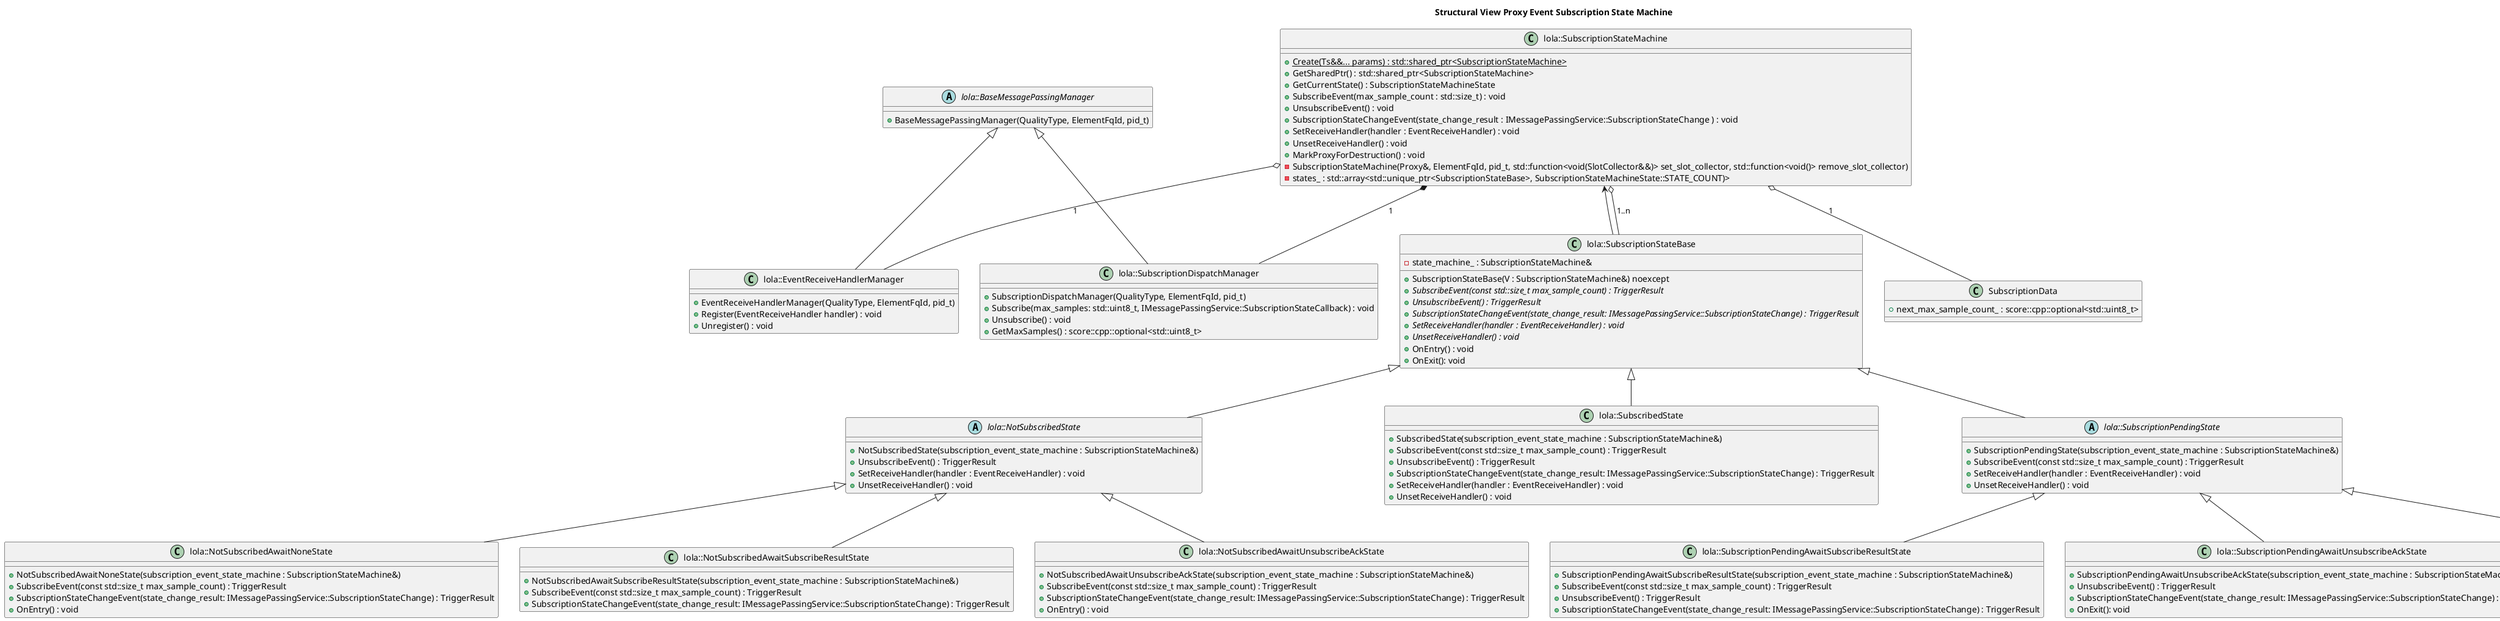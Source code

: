 @startuml "Proxy Event Subscription State Machine"
title "Structural View Proxy Event Subscription State Machine"

class "lola::SubscriptionStateMachine" {
  +{static} <u>Create(Ts&&... params) : std::shared_ptr<SubscriptionStateMachine></u>
  +GetSharedPtr() : std::shared_ptr<SubscriptionStateMachine>
  +GetCurrentState() : SubscriptionStateMachineState
  +SubscribeEvent(max_sample_count : std::size_t) : void
  +UnsubscribeEvent() : void
  +SubscriptionStateChangeEvent(state_change_result : IMessagePassingService::SubscriptionStateChange ) : void
  +SetReceiveHandler(handler : EventReceiveHandler) : void
  +UnsetReceiveHandler() : void
  +MarkProxyForDestruction() : void
  -SubscriptionStateMachine(Proxy&, ElementFqId, pid_t, std::function<void(SlotCollector&&)> set_slot_collector, std::function<void()> remove_slot_collector)
  -states_ : std::array<std::unique_ptr<SubscriptionStateBase>, SubscriptionStateMachineState::STATE_COUNT)>
}

class "lola::SubscriptionStateBase" {
  +SubscriptionStateBase(V : SubscriptionStateMachine&) noexcept
  +{abstract} SubscribeEvent(const std::size_t max_sample_count) : TriggerResult
  +{abstract} UnsubscribeEvent() : TriggerResult
  +{abstract} SubscriptionStateChangeEvent(state_change_result: IMessagePassingService::SubscriptionStateChange) : TriggerResult
  +{abstract} SetReceiveHandler(handler : EventReceiveHandler) : void
  +{abstract} UnsetReceiveHandler() : void
  +OnEntry() : void
  +OnExit(): void
  -state_machine_ : SubscriptionStateMachine&
}

abstract class "lola::NotSubscribedState" {
  +NotSubscribedState(subscription_event_state_machine : SubscriptionStateMachine&)
  +UnsubscribeEvent() : TriggerResult
  +SetReceiveHandler(handler : EventReceiveHandler) : void
  +UnsetReceiveHandler() : void
}

class "lola::NotSubscribedAwaitNoneState" {
  +NotSubscribedAwaitNoneState(subscription_event_state_machine : SubscriptionStateMachine&)
  +SubscribeEvent(const std::size_t max_sample_count) : TriggerResult
  +SubscriptionStateChangeEvent(state_change_result: IMessagePassingService::SubscriptionStateChange) : TriggerResult
  +OnEntry() : void
}

class "lola::NotSubscribedAwaitSubscribeResultState" {
  +NotSubscribedAwaitSubscribeResultState(subscription_event_state_machine : SubscriptionStateMachine&)
  +SubscribeEvent(const std::size_t max_sample_count) : TriggerResult
  +SubscriptionStateChangeEvent(state_change_result: IMessagePassingService::SubscriptionStateChange) : TriggerResult
}

class "lola::NotSubscribedAwaitUnsubscribeAckState" {
  +NotSubscribedAwaitUnsubscribeAckState(subscription_event_state_machine : SubscriptionStateMachine&)
  +SubscribeEvent(const std::size_t max_sample_count) : TriggerResult
  +SubscriptionStateChangeEvent(state_change_result: IMessagePassingService::SubscriptionStateChange) : TriggerResult
  +OnEntry() : void
}

class "lola::SubscribedState" {
  +SubscribedState(subscription_event_state_machine : SubscriptionStateMachine&)
  +SubscribeEvent(const std::size_t max_sample_count) : TriggerResult
  +UnsubscribeEvent() : TriggerResult
  +SubscriptionStateChangeEvent(state_change_result: IMessagePassingService::SubscriptionStateChange) : TriggerResult
  +SetReceiveHandler(handler : EventReceiveHandler) : void
  +UnsetReceiveHandler() : void
}

abstract class "lola::SubscriptionPendingState" {
  +SubscriptionPendingState(subscription_event_state_machine : SubscriptionStateMachine&)
  +SubscribeEvent(const std::size_t max_sample_count) : TriggerResult
  +SetReceiveHandler(handler : EventReceiveHandler) : void
  +UnsetReceiveHandler() : void
}

class "lola::SubscriptionPendingAwaitSubscribeResultState" {
  +SubscriptionPendingAwaitSubscribeResultState(subscription_event_state_machine : SubscriptionStateMachine&)
  +SubscribeEvent(const std::size_t max_sample_count) : TriggerResult
  +UnsubscribeEvent() : TriggerResult
  +SubscriptionStateChangeEvent(state_change_result: IMessagePassingService::SubscriptionStateChange) : TriggerResult
}

class "lola::SubscriptionPendingAwaitUnsubscribeAckState" {
  +SubscriptionPendingAwaitUnsubscribeAckState(subscription_event_state_machine : SubscriptionStateMachine&)
  +UnsubscribeEvent() : TriggerResult
  +SubscriptionStateChangeEvent(state_change_result: IMessagePassingService::SubscriptionStateChange) : TriggerResult
  +OnExit(): void
}

class "lola::SubscriptionPendingAwaitSubscribeResultUpdatedMaxSamples" {
  +SubscriptionPendingAwaitSubscribeResultUpdatedMaxSamples(subscription_event_state_machine : SubscriptionStateMachine&)
  +UnsubscribeEvent() : TriggerResult
  +SubscriptionStateChangeEvent(state_change_result: IMessagePassingService::SubscriptionStateChange) : TriggerResult
}

abstract class "lola::BaseMessagePassingManager" {
  +BaseMessagePassingManager(QualityType, ElementFqId, pid_t)
}

class "lola::SubscriptionDispatchManager" {
  +SubscriptionDispatchManager(QualityType, ElementFqId, pid_t)
  +Subscribe(max_samples: std::uint8_t, IMessagePassingService::SubscriptionStateCallback) : void
  +Unsubscribe() : void
  +GetMaxSamples() : score::cpp::optional<std::uint8_t>
}

class "lola::EventReceiveHandlerManager" {
  +EventReceiveHandlerManager(QualityType, ElementFqId, pid_t)
  +Register(EventReceiveHandler handler) : void
  +Unregister() : void
}

class "SubscriptionData" {
  +next_max_sample_count_ : score::cpp::optional<std::uint8_t>
}

"lola::SubscriptionStateMachine" o-- "lola::SubscriptionStateBase" : "1..n"
"lola::SubscriptionStateMachine" o-- "SubscriptionData" : "1"
"lola::SubscriptionStateMachine" o-- "lola::EventReceiveHandlerManager" : "1"
"lola::SubscriptionStateMachine" *-- "lola::SubscriptionDispatchManager" : "1"
"lola::SubscriptionStateBase" --> "lola::SubscriptionStateMachine"
"lola::BaseMessagePassingManager" <|-- "lola::EventReceiveHandlerManager"
"lola::BaseMessagePassingManager" <|-- "lola::SubscriptionDispatchManager"
"lola::SubscriptionStateBase" <|-- "lola::SubscribedState"


"lola::SubscriptionStateBase" <|-- "lola::NotSubscribedState"
"lola::NotSubscribedState" <|-- "lola::NotSubscribedAwaitNoneState"
"lola::NotSubscribedState" <|-- "lola::NotSubscribedAwaitSubscribeResultState"
"lola::NotSubscribedState" <|-- "lola::NotSubscribedAwaitUnsubscribeAckState"

"lola::SubscriptionStateBase" <|-- "lola::SubscriptionPendingState"
"lola::SubscriptionPendingState" <|-- "lola::SubscriptionPendingAwaitSubscribeResultState"
"lola::SubscriptionPendingState" <|-- "lola::SubscriptionPendingAwaitUnsubscribeAckState"
"lola::SubscriptionPendingState" <|-- "lola::SubscriptionPendingAwaitSubscribeResultUpdatedMaxSamples"

@enduml